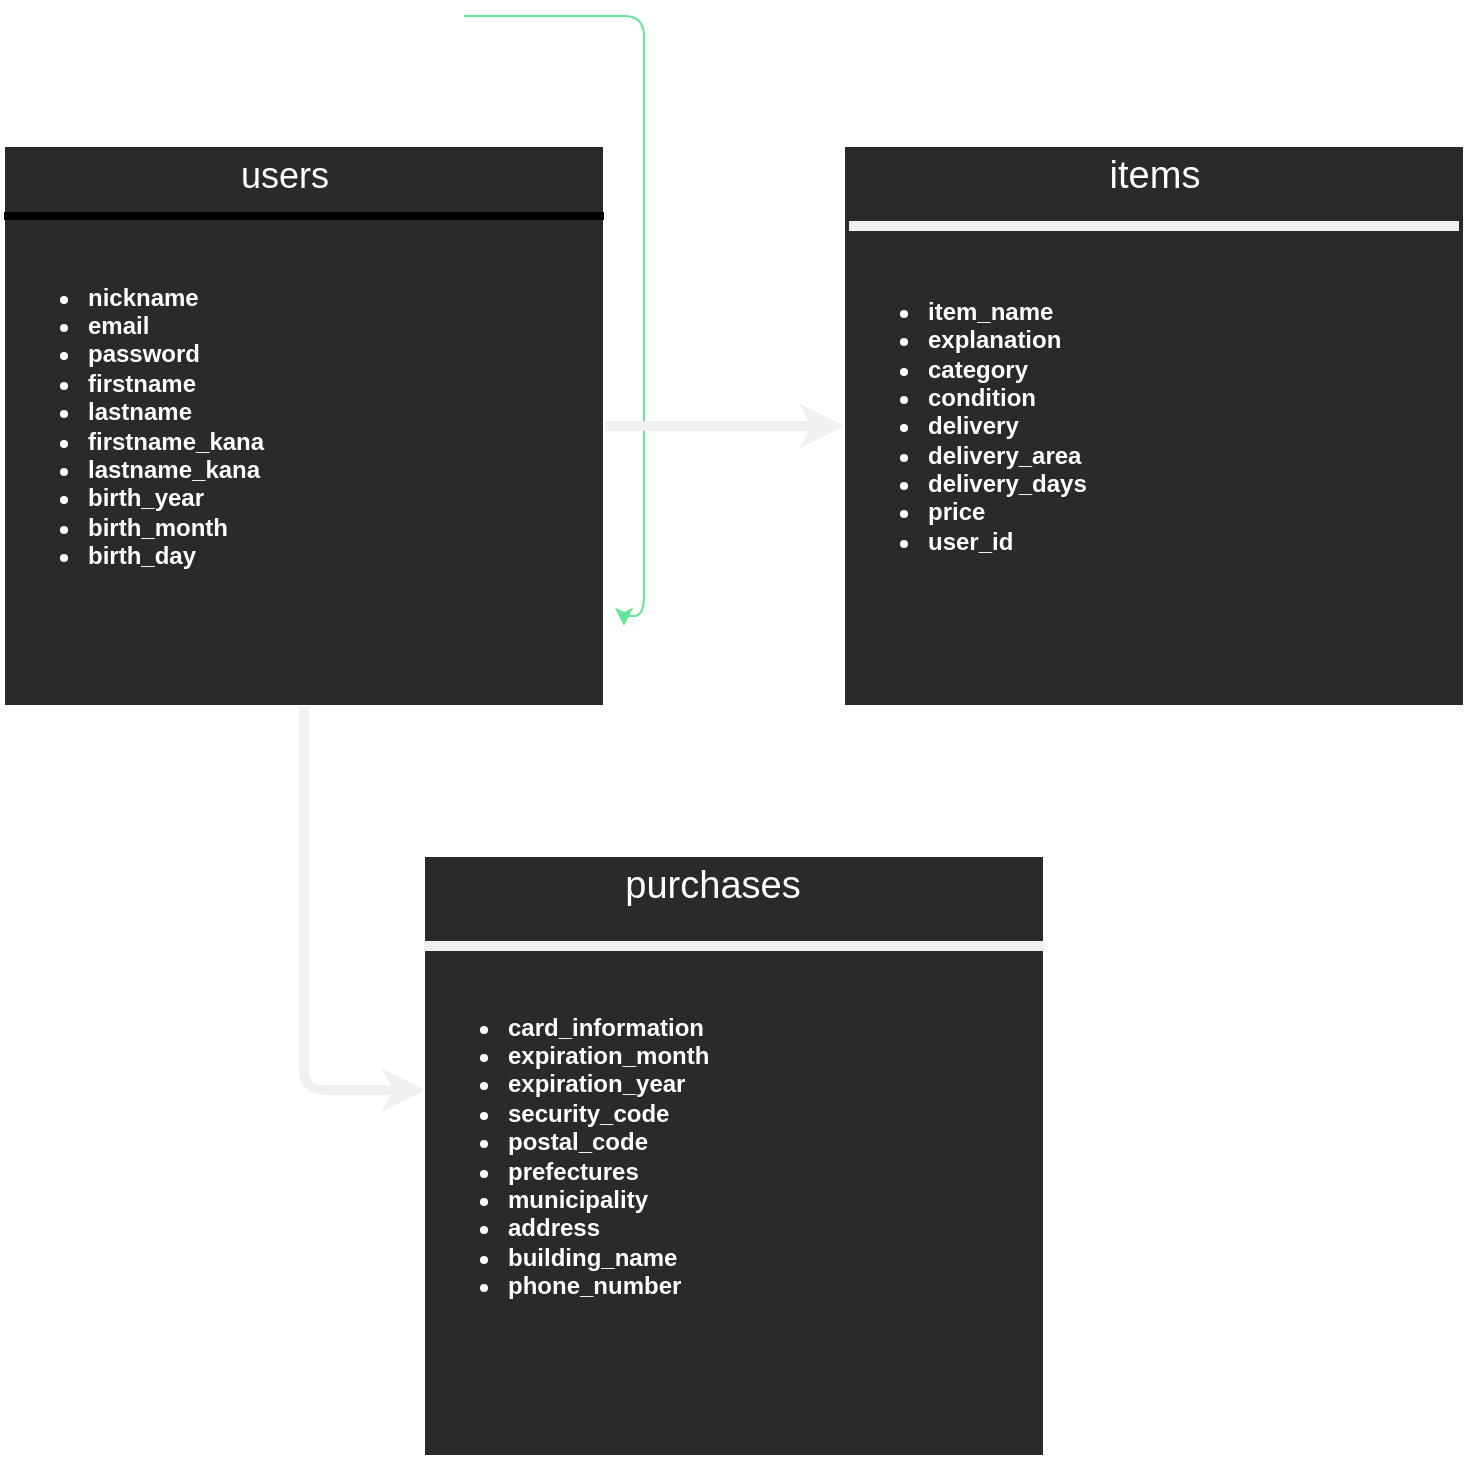 <mxfile version="13.6.5">
    <diagram id="du7SBRAXbdNLJtLWtgIt" name="ページ1">
        <mxGraphModel dx="793" dy="680" grid="1" gridSize="10" guides="1" tooltips="1" connect="1" arrows="1" fold="1" page="1" pageScale="1" pageWidth="827" pageHeight="1169" math="0" shadow="0">
            <root>
                <mxCell id="0"/>
                <mxCell id="1" parent="0"/>
                <mxCell id="95" style="edgeStyle=orthogonalEdgeStyle;curved=0;rounded=1;sketch=0;orthogonalLoop=1;jettySize=auto;html=1;strokeColor=#60E696;fillColor=#F694C1;fontColor=#FFFFFF;entryX=1;entryY=0.5;entryDx=0;entryDy=0;" edge="1" parent="1" target="94">
                    <mxGeometry relative="1" as="geometry">
                        <mxPoint x="370" y="530" as="targetPoint"/>
                        <mxPoint x="290" y="225" as="sourcePoint"/>
                        <Array as="points">
                            <mxPoint x="380" y="225"/>
                            <mxPoint x="380" y="525"/>
                        </Array>
                    </mxGeometry>
                </mxCell>
                <mxCell id="92" style="edgeStyle=orthogonalEdgeStyle;curved=0;rounded=1;sketch=0;orthogonalLoop=1;jettySize=auto;html=1;strokeColor=#60E696;fillColor=#F694C1;fontColor=#FFFFFF;entryX=1;entryY=0.5;entryDx=0;entryDy=0;" edge="1" parent="1" source="89">
                    <mxGeometry relative="1" as="geometry">
                        <mxPoint x="290" y="335" as="targetPoint"/>
                        <Array as="points">
                            <mxPoint x="330" y="130"/>
                            <mxPoint x="330" y="335"/>
                        </Array>
                    </mxGeometry>
                </mxCell>
                <mxCell id="93" style="edgeStyle=orthogonalEdgeStyle;curved=0;rounded=1;sketch=0;orthogonalLoop=1;jettySize=auto;html=1;strokeColor=#60E696;fillColor=#F694C1;fontColor=#FFFFFF;entryX=1;entryY=0.75;entryDx=0;entryDy=0;" edge="1" parent="1" source="89">
                    <mxGeometry relative="1" as="geometry">
                        <mxPoint x="290" y="447.5" as="targetPoint"/>
                        <Array as="points">
                            <mxPoint x="350" y="130"/>
                            <mxPoint x="350" y="448"/>
                        </Array>
                    </mxGeometry>
                </mxCell>
                <mxCell id="127" style="edgeStyle=orthogonalEdgeStyle;curved=0;rounded=1;sketch=0;orthogonalLoop=1;jettySize=auto;html=1;entryX=0;entryY=0.5;entryDx=0;entryDy=0;strokeColor=#f0f0f0;strokeWidth=5;fillColor=#F694C1;fontSize=19;fontColor=#FFFFFF;" edge="1" parent="1" source="114" target="117">
                    <mxGeometry relative="1" as="geometry"/>
                </mxCell>
                <mxCell id="128" style="edgeStyle=orthogonalEdgeStyle;curved=0;rounded=1;sketch=0;orthogonalLoop=1;jettySize=auto;html=1;entryX=0.003;entryY=0.39;entryDx=0;entryDy=0;entryPerimeter=0;strokeColor=#f0f0f0;strokeWidth=5;fillColor=#F694C1;fontSize=19;fontColor=#FFFFFF;" edge="1" parent="1" source="114" target="118">
                    <mxGeometry relative="1" as="geometry"/>
                </mxCell>
                <mxCell id="114" value="&lt;ul&gt;&lt;li&gt;nickname&lt;/li&gt;&lt;li&gt;email&lt;/li&gt;&lt;li&gt;password&lt;/li&gt;&lt;li&gt;firstname&lt;/li&gt;&lt;li&gt;lastname&lt;/li&gt;&lt;li&gt;firstname_kana&lt;/li&gt;&lt;li&gt;lastname_kana&lt;/li&gt;&lt;li&gt;birth_year&lt;/li&gt;&lt;li&gt;birth_month&lt;/li&gt;&lt;li&gt;birth_day&lt;/li&gt;&lt;/ul&gt;" style="rounded=0;whiteSpace=wrap;html=1;shadow=0;labelBackgroundColor=none;sketch=0;strokeWidth=1;fillColor=#2a2a2a;fontColor=#FFFFFF;align=left;fontStyle=1;strokeColor=#FFFFFF;" vertex="1" parent="1">
                    <mxGeometry x="60" y="290" width="300" height="280" as="geometry"/>
                </mxCell>
                <mxCell id="115" value="" style="line;strokeWidth=4;html=1;perimeter=backbonePerimeter;points=[];outlineConnect=0;rounded=0;shadow=0;labelBackgroundColor=none;sketch=0;fillColor=#2a2a2a;fontColor=#FFFFFF;align=center;" vertex="1" parent="1">
                    <mxGeometry x="60" y="320" width="300" height="10" as="geometry"/>
                </mxCell>
                <mxCell id="116" value="users&lt;br style=&quot;font-size: 18px;&quot;&gt;" style="text;html=1;align=center;verticalAlign=middle;resizable=0;points=[];autosize=1;fontColor=#FFFFFF;fontSize=18;rotation=0;" vertex="1" parent="1">
                    <mxGeometry x="170" y="290" width="60" height="30" as="geometry"/>
                </mxCell>
                <mxCell id="117" value="&lt;ul&gt;&lt;li&gt;item_name&lt;/li&gt;&lt;li&gt;explanation&lt;/li&gt;&lt;li&gt;category&lt;/li&gt;&lt;li&gt;condition&lt;/li&gt;&lt;li&gt;delivery&lt;/li&gt;&lt;li&gt;delivery_area&lt;/li&gt;&lt;li&gt;delivery_days&lt;/li&gt;&lt;li&gt;price&lt;/li&gt;&lt;li&gt;user_id&lt;/li&gt;&lt;/ul&gt;" style="rounded=0;whiteSpace=wrap;html=1;shadow=0;labelBackgroundColor=none;sketch=0;strokeWidth=1;fillColor=#2a2a2a;fontColor=#FFFFFF;align=left;fontStyle=1;strokeColor=#FFFFFF;" vertex="1" parent="1">
                    <mxGeometry x="480" y="290" width="310" height="280" as="geometry"/>
                </mxCell>
                <mxCell id="118" value="&lt;ul&gt;&lt;li&gt;card_information&lt;/li&gt;&lt;li&gt;expiration_month&lt;/li&gt;&lt;li&gt;expiration_year&lt;/li&gt;&lt;li&gt;security_code&lt;/li&gt;&lt;li&gt;postal_code&lt;/li&gt;&lt;li&gt;prefectures&lt;/li&gt;&lt;li&gt;municipality&lt;/li&gt;&lt;li&gt;address&lt;/li&gt;&lt;li&gt;building_name&lt;/li&gt;&lt;li&gt;phone_number&lt;/li&gt;&lt;/ul&gt;" style="rounded=0;whiteSpace=wrap;html=1;shadow=0;labelBackgroundColor=none;sketch=0;strokeWidth=1;fillColor=#2a2a2a;fontColor=#FFFFFF;align=left;fontStyle=1;strokeColor=#FFFFFF;" vertex="1" parent="1">
                    <mxGeometry x="270" y="645" width="310" height="300" as="geometry"/>
                </mxCell>
                <mxCell id="122" value="" style="endArrow=none;html=1;strokeColor=#f0f0f0;fillColor=#F694C1;fontSize=19;fontColor=#FFFFFF;strokeWidth=5;" edge="1" parent="1">
                    <mxGeometry width="50" height="50" relative="1" as="geometry">
                        <mxPoint x="482.5" y="330" as="sourcePoint"/>
                        <mxPoint x="787.5" y="330" as="targetPoint"/>
                    </mxGeometry>
                </mxCell>
                <mxCell id="123" value="items" style="text;html=1;align=center;verticalAlign=middle;resizable=0;points=[];autosize=1;fontSize=19;fontColor=#FFFFFF;" vertex="1" parent="1">
                    <mxGeometry x="605" y="290" width="60" height="30" as="geometry"/>
                </mxCell>
                <mxCell id="125" value="" style="endArrow=none;html=1;strokeColor=#f0f0f0;fillColor=#F694C1;fontSize=19;fontColor=#FFFFFF;strokeWidth=5;" edge="1" parent="1">
                    <mxGeometry width="50" height="50" relative="1" as="geometry">
                        <mxPoint x="270" y="690" as="sourcePoint"/>
                        <mxPoint x="580" y="690" as="targetPoint"/>
                    </mxGeometry>
                </mxCell>
                <mxCell id="126" value="purchases" style="text;html=1;align=center;verticalAlign=middle;resizable=0;points=[];autosize=1;fontSize=19;fontColor=#FFFFFF;" vertex="1" parent="1">
                    <mxGeometry x="364" y="645" width="100" height="30" as="geometry"/>
                </mxCell>
            </root>
        </mxGraphModel>
    </diagram>
</mxfile>